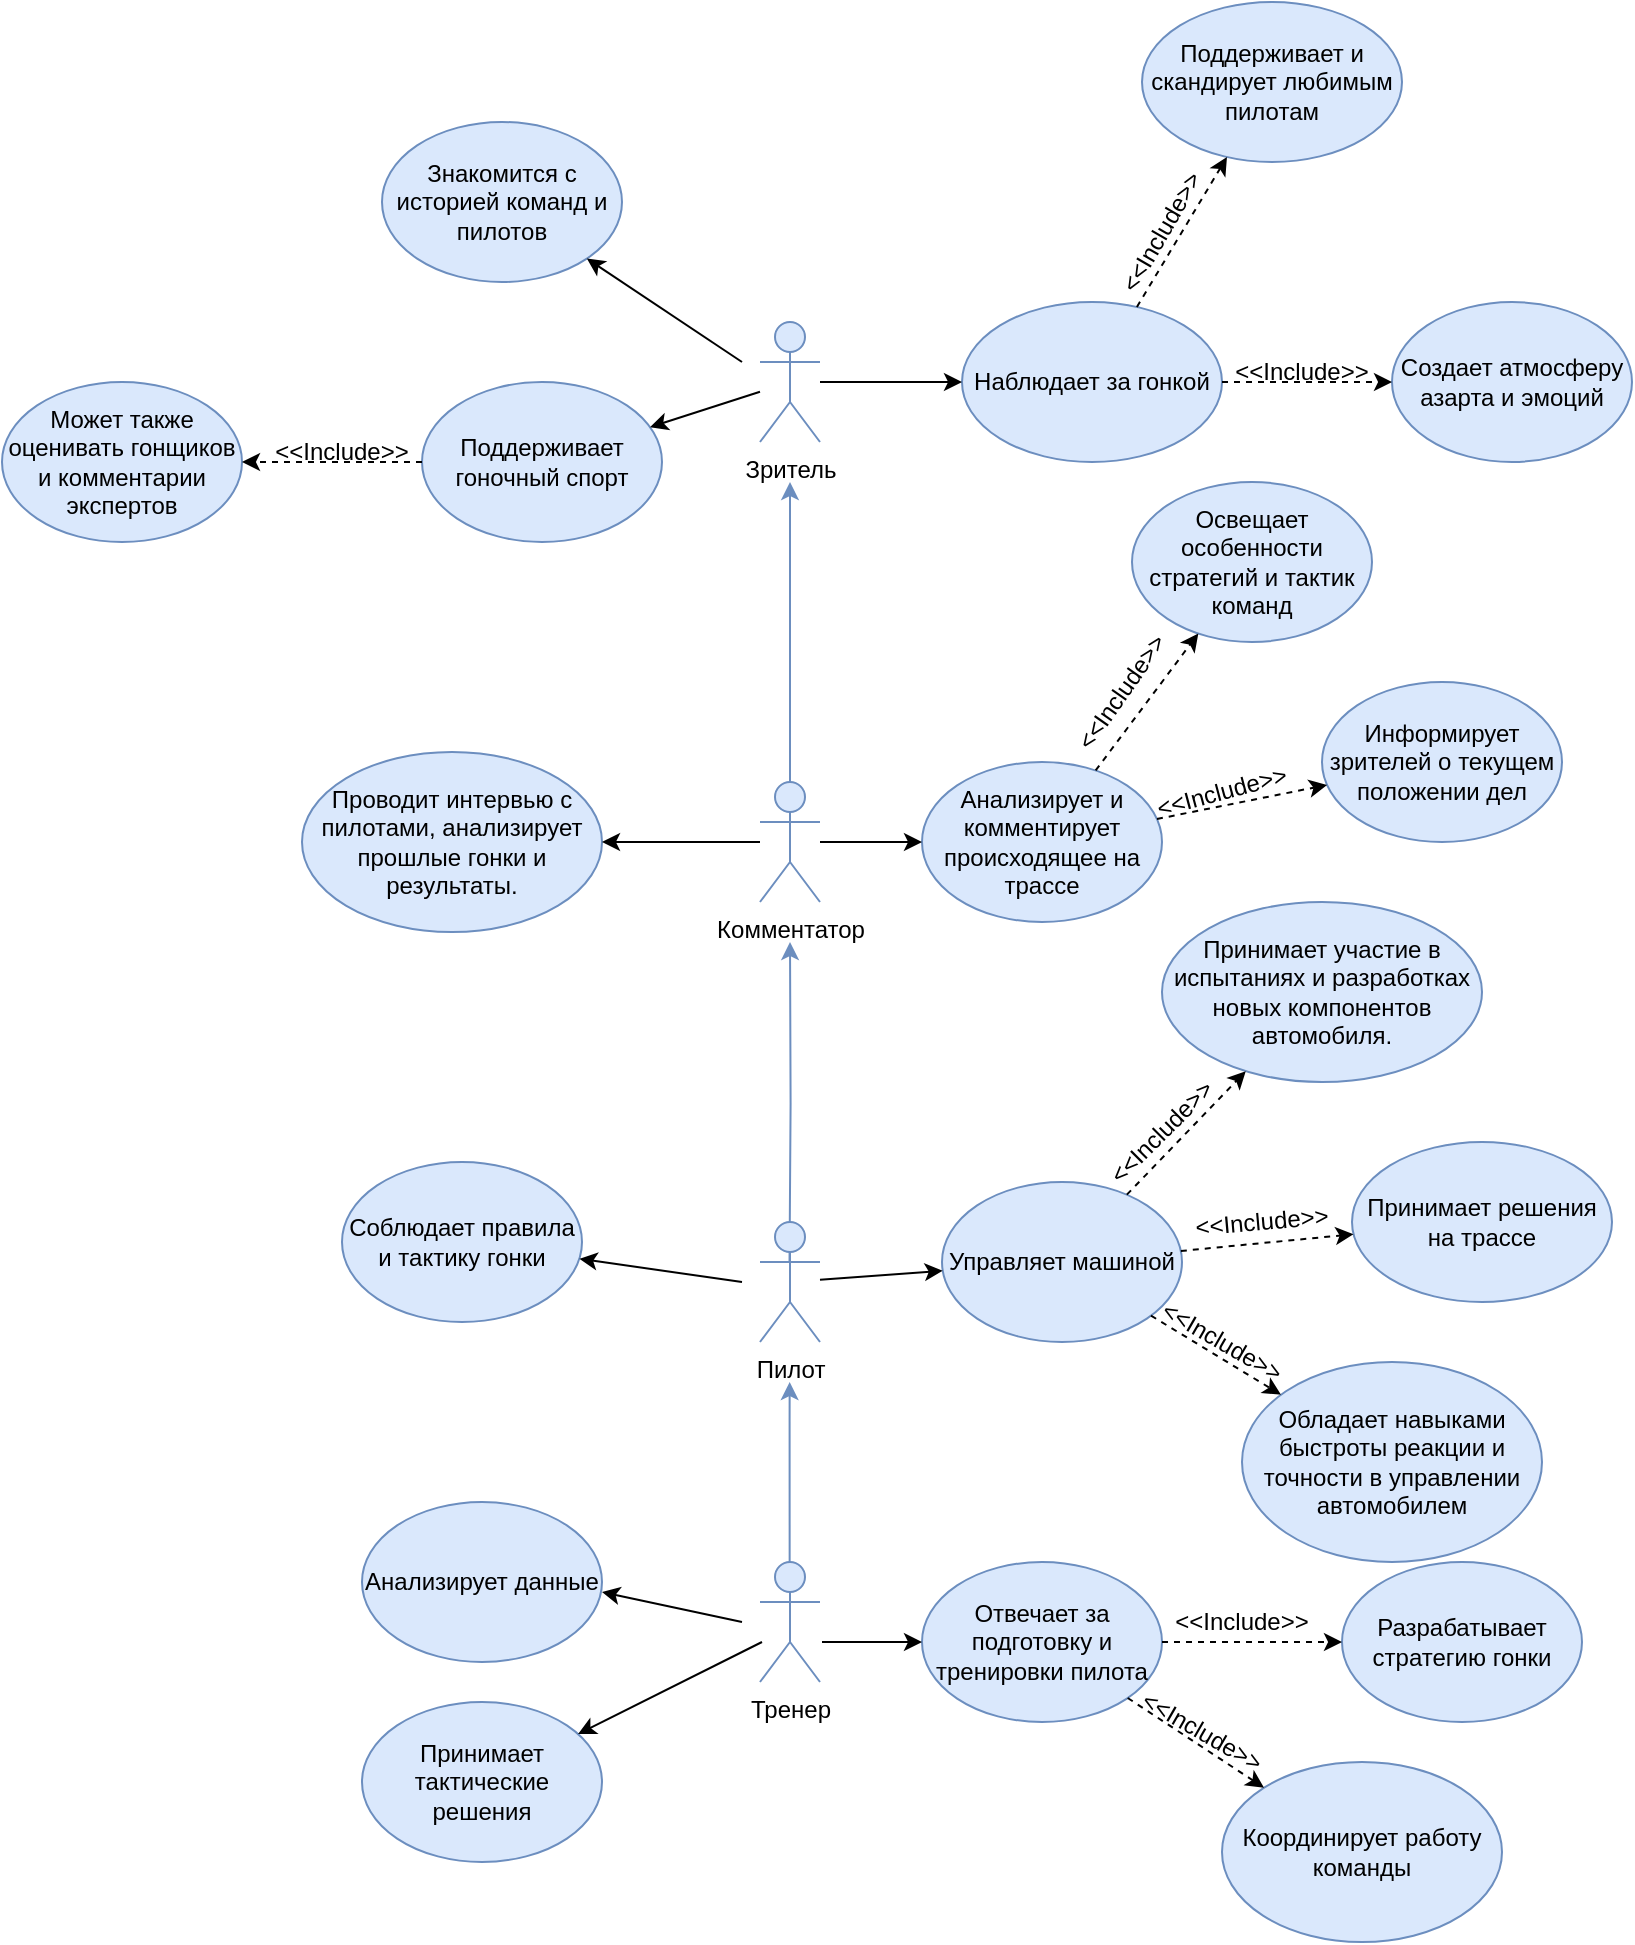 <mxfile version="21.7.4" type="device">
  <diagram name="Страница — 1" id="3mVQlfiBgfyPtzx5OPET">
    <mxGraphModel dx="1434" dy="1191" grid="1" gridSize="10" guides="1" tooltips="1" connect="1" arrows="1" fold="1" page="0" pageScale="1" pageWidth="827" pageHeight="1169" math="0" shadow="0">
      <root>
        <mxCell id="0" />
        <mxCell id="1" parent="0" />
        <mxCell id="1TzVKd0D4Ryt2Q8upEGD-7" value="" style="edgeStyle=orthogonalEdgeStyle;rounded=0;orthogonalLoop=1;jettySize=auto;html=1;fillColor=#dae8fc;strokeColor=#6c8ebf;" edge="1" parent="1">
          <mxGeometry relative="1" as="geometry">
            <mxPoint x="413.83" y="640" as="sourcePoint" />
            <mxPoint x="413.83" y="540" as="targetPoint" />
            <Array as="points">
              <mxPoint x="413.83" y="560" />
              <mxPoint x="413.83" y="560" />
            </Array>
          </mxGeometry>
        </mxCell>
        <mxCell id="1TzVKd0D4Ryt2Q8upEGD-1" value="Тренер" style="shape=umlActor;verticalLabelPosition=bottom;verticalAlign=top;html=1;outlineConnect=0;fillColor=#dae8fc;strokeColor=#6c8ebf;" vertex="1" parent="1">
          <mxGeometry x="399" y="630" width="30" height="60" as="geometry" />
        </mxCell>
        <mxCell id="1TzVKd0D4Ryt2Q8upEGD-9" value="" style="edgeStyle=orthogonalEdgeStyle;rounded=0;orthogonalLoop=1;jettySize=auto;html=1;fillColor=#dae8fc;strokeColor=#6c8ebf;" edge="1" parent="1">
          <mxGeometry relative="1" as="geometry">
            <mxPoint x="413.76" y="480" as="sourcePoint" />
            <mxPoint x="414" y="320" as="targetPoint" />
          </mxGeometry>
        </mxCell>
        <mxCell id="1TzVKd0D4Ryt2Q8upEGD-6" value="Пилот" style="shape=umlActor;verticalLabelPosition=bottom;verticalAlign=top;html=1;outlineConnect=0;fillColor=#dae8fc;strokeColor=#6c8ebf;" vertex="1" parent="1">
          <mxGeometry x="399" y="460" width="30" height="60" as="geometry" />
        </mxCell>
        <mxCell id="1TzVKd0D4Ryt2Q8upEGD-11" value="" style="edgeStyle=orthogonalEdgeStyle;rounded=0;orthogonalLoop=1;jettySize=auto;html=1;fillColor=#dae8fc;strokeColor=#6c8ebf;" edge="1" parent="1" source="1TzVKd0D4Ryt2Q8upEGD-8">
          <mxGeometry relative="1" as="geometry">
            <mxPoint x="414" y="330" as="sourcePoint" />
            <mxPoint x="414" y="90" as="targetPoint" />
          </mxGeometry>
        </mxCell>
        <mxCell id="1TzVKd0D4Ryt2Q8upEGD-10" value="Зритель" style="shape=umlActor;verticalLabelPosition=bottom;verticalAlign=top;html=1;outlineConnect=0;fillColor=#dae8fc;strokeColor=#6c8ebf;" vertex="1" parent="1">
          <mxGeometry x="399" y="10" width="30" height="60" as="geometry" />
        </mxCell>
        <mxCell id="1TzVKd0D4Ryt2Q8upEGD-16" value="Отвечает за подготовку и тренировки пилота" style="ellipse;whiteSpace=wrap;html=1;fillColor=#dae8fc;strokeColor=#6c8ebf;" vertex="1" parent="1">
          <mxGeometry x="480" y="630" width="120" height="80" as="geometry" />
        </mxCell>
        <mxCell id="1TzVKd0D4Ryt2Q8upEGD-17" value="Разрабатывает стратегию гонки" style="ellipse;whiteSpace=wrap;html=1;fillColor=#dae8fc;strokeColor=#6c8ebf;" vertex="1" parent="1">
          <mxGeometry x="690" y="630" width="120" height="80" as="geometry" />
        </mxCell>
        <mxCell id="1TzVKd0D4Ryt2Q8upEGD-18" value="Принимает тактические решения" style="ellipse;whiteSpace=wrap;html=1;fillColor=#dae8fc;strokeColor=#6c8ebf;" vertex="1" parent="1">
          <mxGeometry x="200" y="700" width="120" height="80" as="geometry" />
        </mxCell>
        <mxCell id="1TzVKd0D4Ryt2Q8upEGD-19" value="Анализирует данные" style="ellipse;whiteSpace=wrap;html=1;fillColor=#dae8fc;strokeColor=#6c8ebf;" vertex="1" parent="1">
          <mxGeometry x="200" y="600" width="120" height="80" as="geometry" />
        </mxCell>
        <mxCell id="1TzVKd0D4Ryt2Q8upEGD-20" value="Координирует работу команды" style="ellipse;whiteSpace=wrap;html=1;fillColor=#dae8fc;strokeColor=#6c8ebf;" vertex="1" parent="1">
          <mxGeometry x="630" y="730" width="140" height="90" as="geometry" />
        </mxCell>
        <mxCell id="1TzVKd0D4Ryt2Q8upEGD-21" value="" style="endArrow=classic;html=1;rounded=0;" edge="1" parent="1">
          <mxGeometry width="50" height="50" relative="1" as="geometry">
            <mxPoint x="390" y="660" as="sourcePoint" />
            <mxPoint x="320" y="645" as="targetPoint" />
          </mxGeometry>
        </mxCell>
        <mxCell id="1TzVKd0D4Ryt2Q8upEGD-22" value="" style="endArrow=classic;html=1;rounded=0;" edge="1" parent="1" target="1TzVKd0D4Ryt2Q8upEGD-18">
          <mxGeometry width="50" height="50" relative="1" as="geometry">
            <mxPoint x="400" y="670" as="sourcePoint" />
            <mxPoint x="330" y="655" as="targetPoint" />
          </mxGeometry>
        </mxCell>
        <mxCell id="1TzVKd0D4Ryt2Q8upEGD-23" value="" style="endArrow=classic;html=1;rounded=0;entryX=0;entryY=0.5;entryDx=0;entryDy=0;" edge="1" parent="1" target="1TzVKd0D4Ryt2Q8upEGD-16">
          <mxGeometry width="50" height="50" relative="1" as="geometry">
            <mxPoint x="430" y="670" as="sourcePoint" />
            <mxPoint x="550" y="580" as="targetPoint" />
          </mxGeometry>
        </mxCell>
        <mxCell id="1TzVKd0D4Ryt2Q8upEGD-24" value="" style="endArrow=classic;html=1;rounded=0;dashed=1;" edge="1" parent="1" source="1TzVKd0D4Ryt2Q8upEGD-16" target="1TzVKd0D4Ryt2Q8upEGD-17">
          <mxGeometry width="50" height="50" relative="1" as="geometry">
            <mxPoint x="590.76" y="650.0" as="sourcePoint" />
            <mxPoint x="640" y="619.12" as="targetPoint" />
          </mxGeometry>
        </mxCell>
        <mxCell id="1TzVKd0D4Ryt2Q8upEGD-25" value="" style="endArrow=classic;html=1;rounded=0;dashed=1;" edge="1" parent="1" source="1TzVKd0D4Ryt2Q8upEGD-16" target="1TzVKd0D4Ryt2Q8upEGD-20">
          <mxGeometry width="50" height="50" relative="1" as="geometry">
            <mxPoint x="450" y="704.8" as="sourcePoint" />
            <mxPoint x="581.68" y="770" as="targetPoint" />
          </mxGeometry>
        </mxCell>
        <mxCell id="1TzVKd0D4Ryt2Q8upEGD-26" value="Управляет машиной" style="ellipse;whiteSpace=wrap;html=1;fillColor=#dae8fc;strokeColor=#6c8ebf;" vertex="1" parent="1">
          <mxGeometry x="490" y="440" width="120" height="80" as="geometry" />
        </mxCell>
        <mxCell id="1TzVKd0D4Ryt2Q8upEGD-27" value="Обладает навыками быстроты реакции и точности в управлении автомобилем" style="ellipse;whiteSpace=wrap;html=1;fillColor=#dae8fc;strokeColor=#6c8ebf;" vertex="1" parent="1">
          <mxGeometry x="640" y="530" width="150" height="100" as="geometry" />
        </mxCell>
        <mxCell id="1TzVKd0D4Ryt2Q8upEGD-29" value="Знакомится с историей команд и пилотов" style="ellipse;whiteSpace=wrap;html=1;fillColor=#dae8fc;strokeColor=#6c8ebf;" vertex="1" parent="1">
          <mxGeometry x="210" y="-90" width="120" height="80" as="geometry" />
        </mxCell>
        <mxCell id="1TzVKd0D4Ryt2Q8upEGD-30" value="Соблюдает правила и тактику гонки" style="ellipse;whiteSpace=wrap;html=1;fillColor=#dae8fc;strokeColor=#6c8ebf;" vertex="1" parent="1">
          <mxGeometry x="190" y="430" width="120" height="80" as="geometry" />
        </mxCell>
        <mxCell id="1TzVKd0D4Ryt2Q8upEGD-31" value="Принимает решения на трассе" style="ellipse;whiteSpace=wrap;html=1;fillColor=#dae8fc;strokeColor=#6c8ebf;" vertex="1" parent="1">
          <mxGeometry x="695" y="420" width="130" height="80" as="geometry" />
        </mxCell>
        <mxCell id="1TzVKd0D4Ryt2Q8upEGD-32" value="Принимает участие в испытаниях и разработках новых компонентов автомобиля." style="ellipse;whiteSpace=wrap;html=1;fillColor=#dae8fc;strokeColor=#6c8ebf;" vertex="1" parent="1">
          <mxGeometry x="600" y="300" width="160" height="90" as="geometry" />
        </mxCell>
        <mxCell id="1TzVKd0D4Ryt2Q8upEGD-8" value="Комментатор" style="shape=umlActor;verticalLabelPosition=bottom;verticalAlign=top;html=1;outlineConnect=0;fillColor=#dae8fc;strokeColor=#6c8ebf;" vertex="1" parent="1">
          <mxGeometry x="399" y="240" width="30" height="60" as="geometry" />
        </mxCell>
        <mxCell id="1TzVKd0D4Ryt2Q8upEGD-36" value="" style="endArrow=classic;html=1;rounded=0;" edge="1" parent="1" target="1TzVKd0D4Ryt2Q8upEGD-30">
          <mxGeometry width="50" height="50" relative="1" as="geometry">
            <mxPoint x="390" y="490" as="sourcePoint" />
            <mxPoint x="330" y="655" as="targetPoint" />
          </mxGeometry>
        </mxCell>
        <mxCell id="1TzVKd0D4Ryt2Q8upEGD-37" value="" style="endArrow=classic;html=1;rounded=0;" edge="1" parent="1" source="1TzVKd0D4Ryt2Q8upEGD-6" target="1TzVKd0D4Ryt2Q8upEGD-26">
          <mxGeometry width="50" height="50" relative="1" as="geometry">
            <mxPoint x="330" y="623.2" as="sourcePoint" />
            <mxPoint x="385.88" y="440.0" as="targetPoint" />
          </mxGeometry>
        </mxCell>
        <mxCell id="1TzVKd0D4Ryt2Q8upEGD-38" value="" style="endArrow=classic;html=1;rounded=0;dashed=1;" edge="1" parent="1" source="1TzVKd0D4Ryt2Q8upEGD-26" target="1TzVKd0D4Ryt2Q8upEGD-31">
          <mxGeometry width="50" height="50" relative="1" as="geometry">
            <mxPoint x="620" y="460" as="sourcePoint" />
            <mxPoint x="680" y="460" as="targetPoint" />
          </mxGeometry>
        </mxCell>
        <mxCell id="1TzVKd0D4Ryt2Q8upEGD-39" value="" style="endArrow=classic;html=1;rounded=0;dashed=1;" edge="1" parent="1" source="1TzVKd0D4Ryt2Q8upEGD-26" target="1TzVKd0D4Ryt2Q8upEGD-32">
          <mxGeometry width="50" height="50" relative="1" as="geometry">
            <mxPoint x="560" y="440" as="sourcePoint" />
            <mxPoint x="620" y="440" as="targetPoint" />
          </mxGeometry>
        </mxCell>
        <mxCell id="1TzVKd0D4Ryt2Q8upEGD-40" value="" style="endArrow=classic;html=1;rounded=0;dashed=1;" edge="1" parent="1" source="1TzVKd0D4Ryt2Q8upEGD-26" target="1TzVKd0D4Ryt2Q8upEGD-27">
          <mxGeometry width="50" height="50" relative="1" as="geometry">
            <mxPoint x="499.65" y="550" as="sourcePoint" />
            <mxPoint x="570.0" y="556.3" as="targetPoint" />
          </mxGeometry>
        </mxCell>
        <mxCell id="1TzVKd0D4Ryt2Q8upEGD-41" value="Создает атмосферу азарта и эмоций" style="ellipse;whiteSpace=wrap;html=1;fillColor=#dae8fc;strokeColor=#6c8ebf;" vertex="1" parent="1">
          <mxGeometry x="715" width="120" height="80" as="geometry" />
        </mxCell>
        <mxCell id="1TzVKd0D4Ryt2Q8upEGD-42" value="Поддерживает и скандирует любимым пилотам" style="ellipse;whiteSpace=wrap;html=1;fillColor=#dae8fc;strokeColor=#6c8ebf;" vertex="1" parent="1">
          <mxGeometry x="590" y="-150" width="130" height="80" as="geometry" />
        </mxCell>
        <mxCell id="1TzVKd0D4Ryt2Q8upEGD-43" value="Наблюдает за гонкой" style="ellipse;whiteSpace=wrap;html=1;fillColor=#dae8fc;strokeColor=#6c8ebf;" vertex="1" parent="1">
          <mxGeometry x="500" width="130" height="80" as="geometry" />
        </mxCell>
        <mxCell id="1TzVKd0D4Ryt2Q8upEGD-44" value="Проводит интервью с пилотами, анализирует прошлые гонки и результаты." style="ellipse;whiteSpace=wrap;html=1;fillColor=#dae8fc;strokeColor=#6c8ebf;" vertex="1" parent="1">
          <mxGeometry x="170" y="225" width="150" height="90" as="geometry" />
        </mxCell>
        <mxCell id="1TzVKd0D4Ryt2Q8upEGD-45" value="Информирует зрителей о текущем положении дел" style="ellipse;whiteSpace=wrap;html=1;fillColor=#dae8fc;strokeColor=#6c8ebf;" vertex="1" parent="1">
          <mxGeometry x="680" y="190" width="120" height="80" as="geometry" />
        </mxCell>
        <mxCell id="1TzVKd0D4Ryt2Q8upEGD-46" value="Освещает особенности стратегий и тактик команд" style="ellipse;whiteSpace=wrap;html=1;fillColor=#dae8fc;strokeColor=#6c8ebf;" vertex="1" parent="1">
          <mxGeometry x="585" y="90" width="120" height="80" as="geometry" />
        </mxCell>
        <mxCell id="1TzVKd0D4Ryt2Q8upEGD-47" value="Анализирует и комментирует происходящее на трассе" style="ellipse;whiteSpace=wrap;html=1;fillColor=#dae8fc;strokeColor=#6c8ebf;" vertex="1" parent="1">
          <mxGeometry x="480" y="230" width="120" height="80" as="geometry" />
        </mxCell>
        <mxCell id="1TzVKd0D4Ryt2Q8upEGD-48" value="" style="endArrow=classic;html=1;rounded=0;" edge="1" parent="1" source="1TzVKd0D4Ryt2Q8upEGD-8" target="1TzVKd0D4Ryt2Q8upEGD-44">
          <mxGeometry width="50" height="50" relative="1" as="geometry">
            <mxPoint x="401" y="301.562" as="sourcePoint" />
            <mxPoint x="320" y="310" as="targetPoint" />
          </mxGeometry>
        </mxCell>
        <mxCell id="1TzVKd0D4Ryt2Q8upEGD-50" value="" style="endArrow=classic;html=1;rounded=0;dashed=1;" edge="1" parent="1" source="1TzVKd0D4Ryt2Q8upEGD-47" target="1TzVKd0D4Ryt2Q8upEGD-46">
          <mxGeometry width="50" height="50" relative="1" as="geometry">
            <mxPoint x="540" y="230" as="sourcePoint" />
            <mxPoint x="575" y="190" as="targetPoint" />
          </mxGeometry>
        </mxCell>
        <mxCell id="1TzVKd0D4Ryt2Q8upEGD-51" value="" style="endArrow=classic;html=1;rounded=0;dashed=1;" edge="1" parent="1" source="1TzVKd0D4Ryt2Q8upEGD-47" target="1TzVKd0D4Ryt2Q8upEGD-45">
          <mxGeometry width="50" height="50" relative="1" as="geometry">
            <mxPoint x="600" y="465" as="sourcePoint" />
            <mxPoint x="635" y="425" as="targetPoint" />
          </mxGeometry>
        </mxCell>
        <mxCell id="1TzVKd0D4Ryt2Q8upEGD-53" value="" style="endArrow=classic;html=1;rounded=0;" edge="1" parent="1" source="1TzVKd0D4Ryt2Q8upEGD-8" target="1TzVKd0D4Ryt2Q8upEGD-47">
          <mxGeometry width="50" height="50" relative="1" as="geometry">
            <mxPoint x="409" y="281" as="sourcePoint" />
            <mxPoint x="329" y="289" as="targetPoint" />
          </mxGeometry>
        </mxCell>
        <mxCell id="1TzVKd0D4Ryt2Q8upEGD-54" value="Может также оценивать гонщиков и комментарии экспертов" style="ellipse;whiteSpace=wrap;html=1;fillColor=#dae8fc;strokeColor=#6c8ebf;" vertex="1" parent="1">
          <mxGeometry x="20" y="40" width="120" height="80" as="geometry" />
        </mxCell>
        <mxCell id="1TzVKd0D4Ryt2Q8upEGD-55" value="Поддерживает гоночный спорт" style="ellipse;whiteSpace=wrap;html=1;fillColor=#dae8fc;strokeColor=#6c8ebf;" vertex="1" parent="1">
          <mxGeometry x="230" y="40" width="120" height="80" as="geometry" />
        </mxCell>
        <mxCell id="1TzVKd0D4Ryt2Q8upEGD-56" value="" style="endArrow=classic;html=1;rounded=0;" edge="1" parent="1" source="1TzVKd0D4Ryt2Q8upEGD-10" target="1TzVKd0D4Ryt2Q8upEGD-55">
          <mxGeometry width="50" height="50" relative="1" as="geometry">
            <mxPoint x="429" y="10" as="sourcePoint" />
            <mxPoint x="349" y="18" as="targetPoint" />
          </mxGeometry>
        </mxCell>
        <mxCell id="1TzVKd0D4Ryt2Q8upEGD-57" value="" style="endArrow=classic;html=1;rounded=0;" edge="1" parent="1" target="1TzVKd0D4Ryt2Q8upEGD-29">
          <mxGeometry width="50" height="50" relative="1" as="geometry">
            <mxPoint x="390" y="30" as="sourcePoint" />
            <mxPoint x="339" y="18" as="targetPoint" />
          </mxGeometry>
        </mxCell>
        <mxCell id="1TzVKd0D4Ryt2Q8upEGD-58" value="" style="endArrow=classic;html=1;rounded=0;" edge="1" parent="1" source="1TzVKd0D4Ryt2Q8upEGD-10" target="1TzVKd0D4Ryt2Q8upEGD-43">
          <mxGeometry width="50" height="50" relative="1" as="geometry">
            <mxPoint x="509" y="36" as="sourcePoint" />
            <mxPoint x="429" y="44" as="targetPoint" />
          </mxGeometry>
        </mxCell>
        <mxCell id="1TzVKd0D4Ryt2Q8upEGD-59" value="" style="endArrow=classic;html=1;rounded=0;dashed=1;" edge="1" parent="1" source="1TzVKd0D4Ryt2Q8upEGD-43" target="1TzVKd0D4Ryt2Q8upEGD-42">
          <mxGeometry width="50" height="50" relative="1" as="geometry">
            <mxPoint x="490" y="10" as="sourcePoint" />
            <mxPoint x="525" y="-30" as="targetPoint" />
          </mxGeometry>
        </mxCell>
        <mxCell id="1TzVKd0D4Ryt2Q8upEGD-60" value="" style="endArrow=classic;html=1;rounded=0;dashed=1;" edge="1" parent="1" source="1TzVKd0D4Ryt2Q8upEGD-43" target="1TzVKd0D4Ryt2Q8upEGD-41">
          <mxGeometry width="50" height="50" relative="1" as="geometry">
            <mxPoint x="600" y="100" as="sourcePoint" />
            <mxPoint x="635" y="60" as="targetPoint" />
          </mxGeometry>
        </mxCell>
        <mxCell id="1TzVKd0D4Ryt2Q8upEGD-61" value="" style="endArrow=classic;html=1;rounded=0;dashed=1;" edge="1" parent="1" source="1TzVKd0D4Ryt2Q8upEGD-55" target="1TzVKd0D4Ryt2Q8upEGD-54">
          <mxGeometry width="50" height="50" relative="1" as="geometry">
            <mxPoint x="190" y="140" as="sourcePoint" />
            <mxPoint x="225" y="100" as="targetPoint" />
          </mxGeometry>
        </mxCell>
        <mxCell id="1TzVKd0D4Ryt2Q8upEGD-62" value="&amp;lt;&amp;lt;Include&amp;gt;&amp;gt;" style="text;html=1;align=center;verticalAlign=middle;whiteSpace=wrap;rounded=0;rotation=30;" vertex="1" parent="1">
          <mxGeometry x="590" y="700" width="60" height="30" as="geometry" />
        </mxCell>
        <mxCell id="1TzVKd0D4Ryt2Q8upEGD-63" value="&amp;lt;&amp;lt;Include&amp;gt;&amp;gt;" style="text;html=1;align=center;verticalAlign=middle;whiteSpace=wrap;rounded=0;" vertex="1" parent="1">
          <mxGeometry x="610" y="645" width="60" height="30" as="geometry" />
        </mxCell>
        <mxCell id="1TzVKd0D4Ryt2Q8upEGD-64" value="&amp;lt;&amp;lt;Include&amp;gt;&amp;gt;" style="text;html=1;align=center;verticalAlign=middle;whiteSpace=wrap;rounded=0;rotation=30;" vertex="1" parent="1">
          <mxGeometry x="605" y="510" width="50" height="20" as="geometry" />
        </mxCell>
        <mxCell id="1TzVKd0D4Ryt2Q8upEGD-66" value="&amp;lt;&amp;lt;Include&amp;gt;&amp;gt;" style="text;html=1;align=center;verticalAlign=middle;whiteSpace=wrap;rounded=0;rotation=-5;" vertex="1" parent="1">
          <mxGeometry x="620" y="445" width="60" height="30" as="geometry" />
        </mxCell>
        <mxCell id="1TzVKd0D4Ryt2Q8upEGD-67" value="&amp;lt;&amp;lt;Include&amp;gt;&amp;gt;" style="text;html=1;align=center;verticalAlign=middle;whiteSpace=wrap;rounded=0;rotation=-45;" vertex="1" parent="1">
          <mxGeometry x="570" y="400" width="60" height="30" as="geometry" />
        </mxCell>
        <mxCell id="1TzVKd0D4Ryt2Q8upEGD-68" value="&amp;lt;&amp;lt;Include&amp;gt;&amp;gt;" style="text;html=1;align=center;verticalAlign=middle;whiteSpace=wrap;rounded=0;rotation=-15;" vertex="1" parent="1">
          <mxGeometry x="600" y="230" width="60" height="30" as="geometry" />
        </mxCell>
        <mxCell id="1TzVKd0D4Ryt2Q8upEGD-69" value="&amp;lt;&amp;lt;Include&amp;gt;&amp;gt;" style="text;html=1;align=center;verticalAlign=middle;whiteSpace=wrap;rounded=0;rotation=-55;" vertex="1" parent="1">
          <mxGeometry x="550" y="180" width="60" height="30" as="geometry" />
        </mxCell>
        <mxCell id="1TzVKd0D4Ryt2Q8upEGD-70" value="&amp;lt;&amp;lt;Include&amp;gt;&amp;gt;" style="text;html=1;align=center;verticalAlign=middle;whiteSpace=wrap;rounded=0;" vertex="1" parent="1">
          <mxGeometry x="160" y="60" width="60" height="30" as="geometry" />
        </mxCell>
        <mxCell id="1TzVKd0D4Ryt2Q8upEGD-71" value="&amp;lt;&amp;lt;Include&amp;gt;&amp;gt;" style="text;html=1;align=center;verticalAlign=middle;whiteSpace=wrap;rounded=0;" vertex="1" parent="1">
          <mxGeometry x="640" y="20" width="60" height="30" as="geometry" />
        </mxCell>
        <mxCell id="1TzVKd0D4Ryt2Q8upEGD-72" value="&amp;lt;&amp;lt;Include&amp;gt;&amp;gt;" style="text;html=1;align=center;verticalAlign=middle;whiteSpace=wrap;rounded=0;rotation=-60;" vertex="1" parent="1">
          <mxGeometry x="570" y="-50" width="60" height="30" as="geometry" />
        </mxCell>
      </root>
    </mxGraphModel>
  </diagram>
</mxfile>
